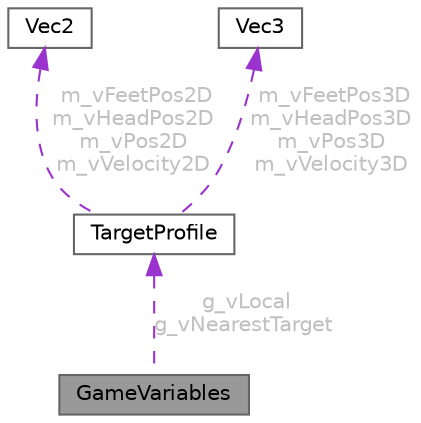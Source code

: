 digraph "GameVariables"
{
 // LATEX_PDF_SIZE
  bgcolor="transparent";
  edge [fontname=Helvetica,fontsize=10,labelfontname=Helvetica,labelfontsize=10];
  node [fontname=Helvetica,fontsize=10,shape=box,height=0.2,width=0.4];
  Node1 [id="Node000001",label="GameVariables",height=0.2,width=0.4,color="gray40", fillcolor="grey60", style="filled", fontcolor="black",tooltip=" "];
  Node2 -> Node1 [id="edge1_Node000001_Node000002",dir="back",color="darkorchid3",style="dashed",tooltip=" ",label=" g_vLocal\ng_vNearestTarget",fontcolor="grey" ];
  Node2 [id="Node000002",label="TargetProfile",height=0.2,width=0.4,color="gray40", fillcolor="white", style="filled",URL="$db/d59/classTargetProfile.html",tooltip=" "];
  Node3 -> Node2 [id="edge2_Node000002_Node000003",dir="back",color="darkorchid3",style="dashed",tooltip=" ",label=" m_vFeetPos2D\nm_vHeadPos2D\nm_vPos2D\nm_vVelocity2D",fontcolor="grey" ];
  Node3 [id="Node000003",label="Vec2",height=0.2,width=0.4,color="gray40", fillcolor="white", style="filled",URL="$d3/d95/classVec2.html",tooltip=" "];
  Node4 -> Node2 [id="edge3_Node000002_Node000004",dir="back",color="darkorchid3",style="dashed",tooltip=" ",label=" m_vFeetPos3D\nm_vHeadPos3D\nm_vPos3D\nm_vVelocity3D",fontcolor="grey" ];
  Node4 [id="Node000004",label="Vec3",height=0.2,width=0.4,color="gray40", fillcolor="white", style="filled",URL="$d9/de4/classVec3.html",tooltip=" "];
}
